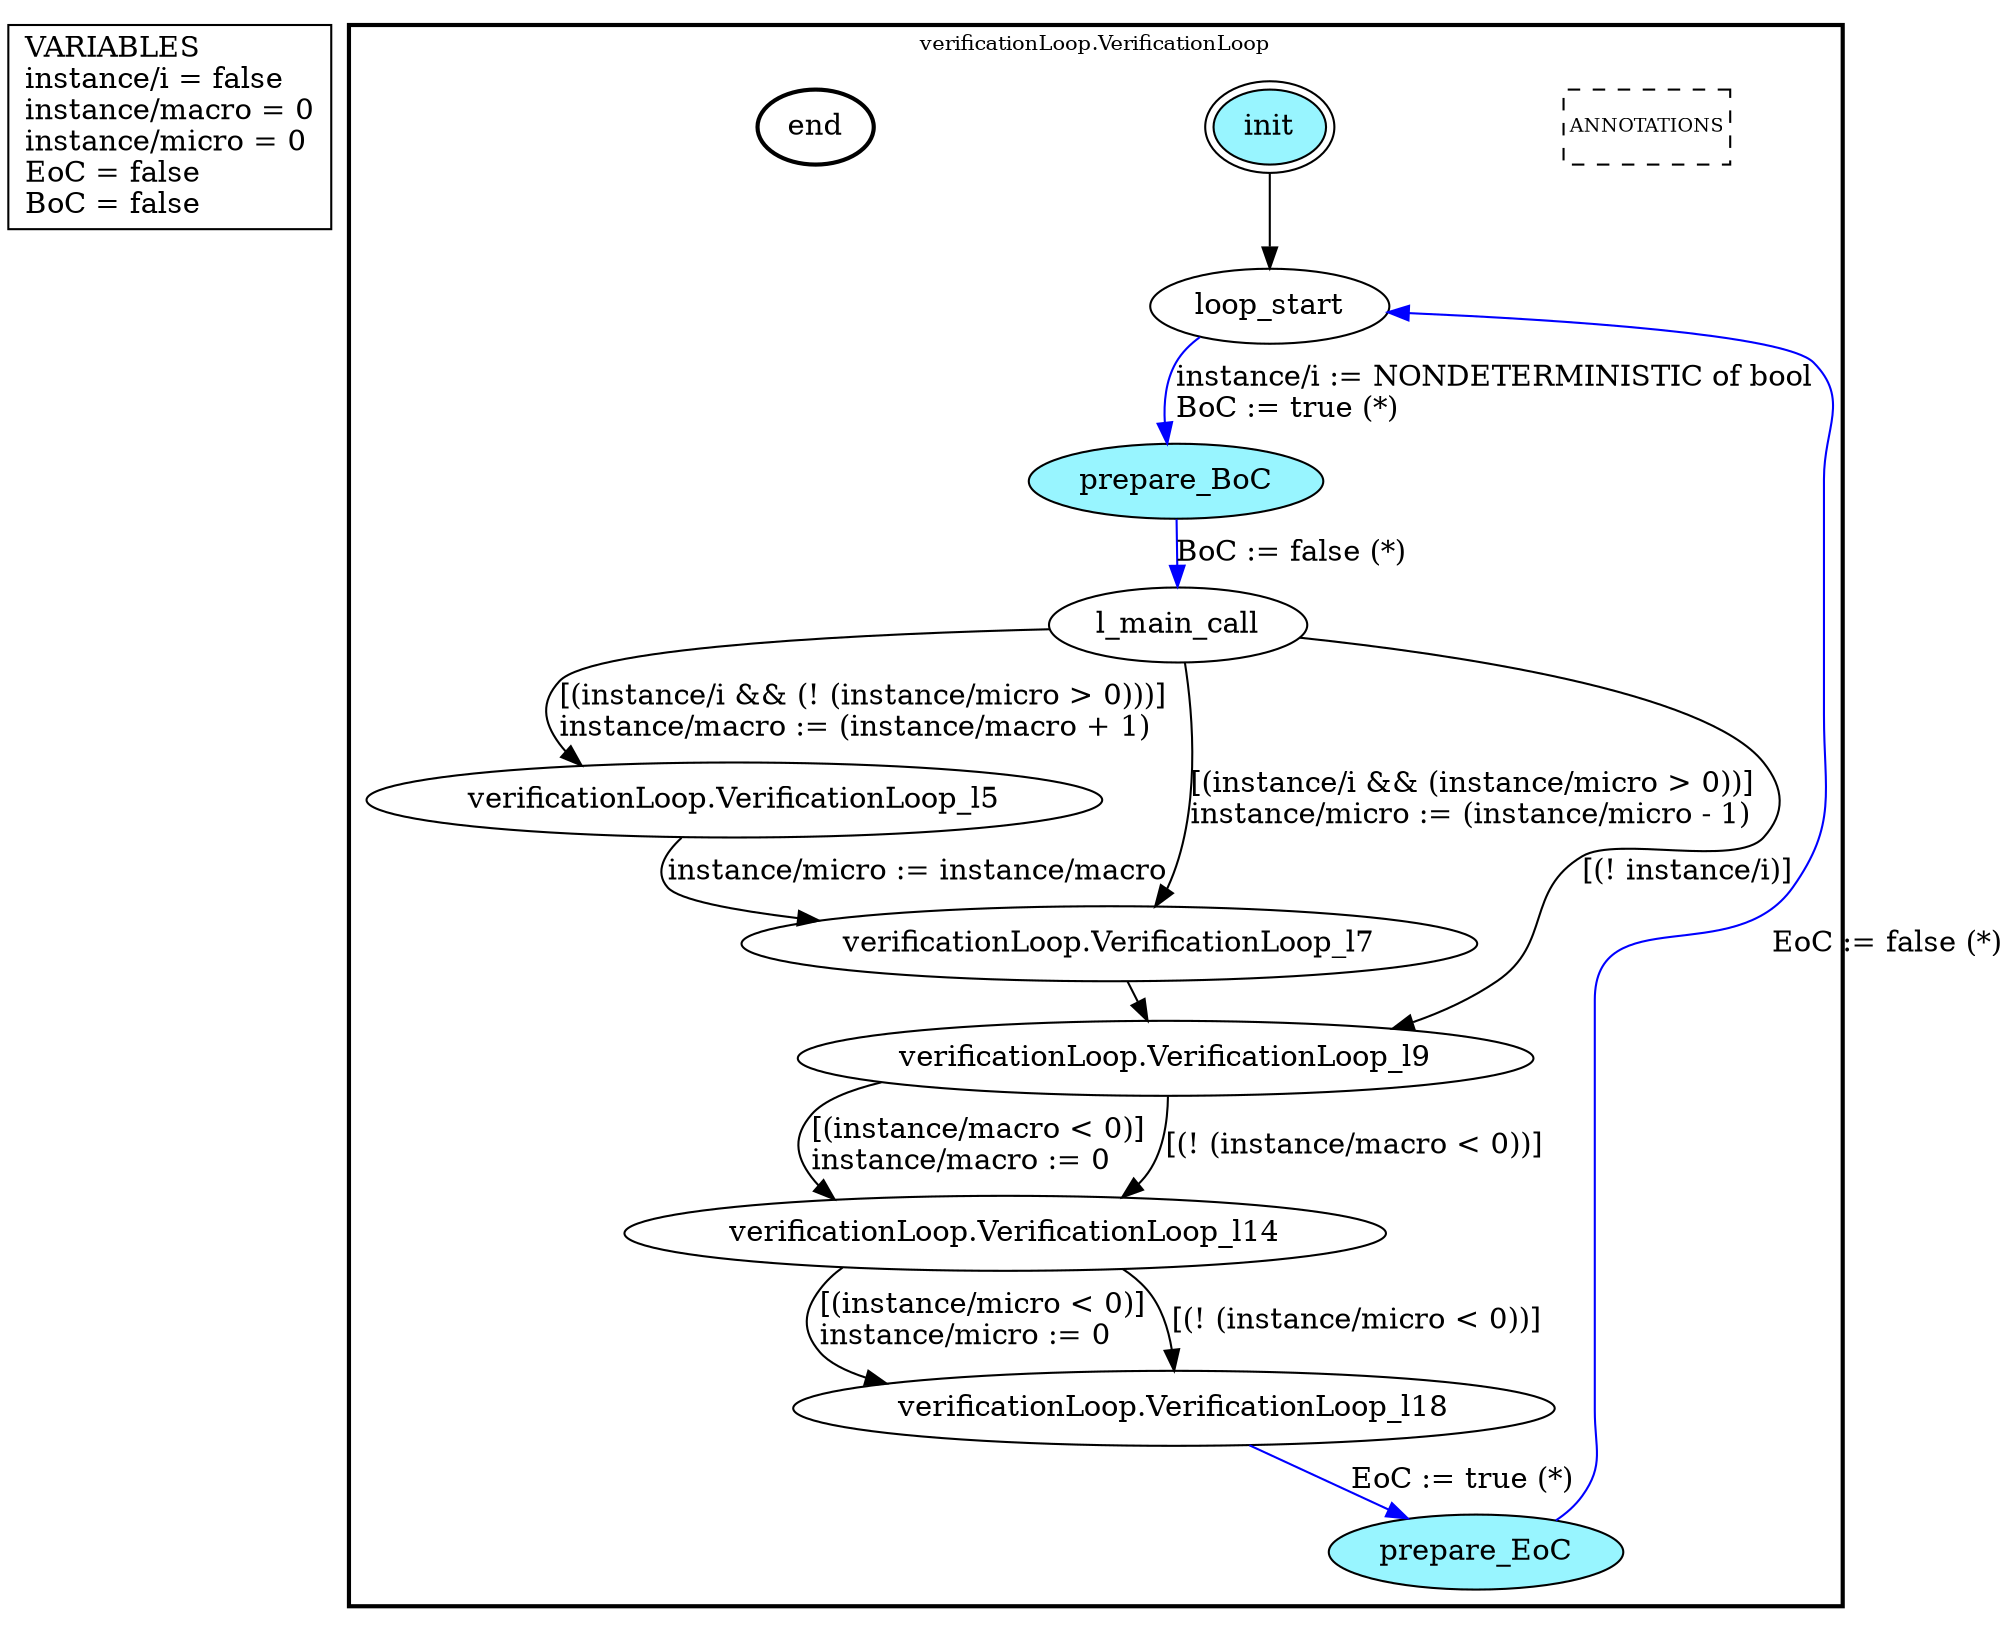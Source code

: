 digraph G {
	vars_declaration_pseudonode_network [
		label="VARIABLES\linstance/i = false\linstance/macro = 0\linstance/micro = 0\lEoC = false\lBoC = false\l",
		fillcolor="lightgray", shape="rectangle"];
	subgraph clusterverificationLoop_VerificationLoop {
		node [style="filled"];
		style=bold;
		color="black";
		fontsize=10;
		ranksep=0.4;
		
		label="verificationLoop.VerificationLoop";
		
		annotations_pseudonode_verificationLoop_VerificationLoop [
			label="ANNOTATIONS",
			fontsize=9, margin="0.04,0.04", fillcolor="white", shape="rectangle", style="dashed"];
		
		init_verificationLoop_VerificationLoop [label="init", color="black", fillcolor="cadetblue1", peripheries=2, shape="ellipse"];
		end_verificationLoop_VerificationLoop [label="end", color="black", fillcolor="cadetblue1", style=bold, shape="ellipse"];
		loop_start_verificationLoop_VerificationLoop [label="loop_start", color="black", fillcolor="white", shape="ellipse"];
		prepare_BoC_verificationLoop_VerificationLoop [label="prepare_BoC", color="black", fillcolor="cadetblue1", shape="ellipse"];
		l_main_call_verificationLoop_VerificationLoop [label="l_main_call", color="black", fillcolor="white", shape="ellipse"];
		prepare_EoC_verificationLoop_VerificationLoop [label="prepare_EoC", color="black", fillcolor="cadetblue1", shape="ellipse"];
		verificationLoop_VerificationLoop_l5_verificationLoop_VerificationLoop [label="verificationLoop.VerificationLoop_l5", color="black", fillcolor="white", shape="ellipse"];
		verificationLoop_VerificationLoop_l7_verificationLoop_VerificationLoop [label="verificationLoop.VerificationLoop_l7", color="black", fillcolor="white", shape="ellipse"];
		verificationLoop_VerificationLoop_l9_verificationLoop_VerificationLoop [label="verificationLoop.VerificationLoop_l9", color="black", fillcolor="white", shape="ellipse"];
		verificationLoop_VerificationLoop_l14_verificationLoop_VerificationLoop [label="verificationLoop.VerificationLoop_l14", color="black", fillcolor="white", shape="ellipse"];
		verificationLoop_VerificationLoop_l18_verificationLoop_VerificationLoop [label="verificationLoop.VerificationLoop_l18", color="black", fillcolor="white", shape="ellipse"];
		init_verificationLoop_VerificationLoop -> loop_start_verificationLoop_VerificationLoop [color="black", label=""];
		loop_start_verificationLoop_VerificationLoop -> prepare_BoC_verificationLoop_VerificationLoop [color="blue", label="instance/i := NONDETERMINISTIC of bool\lBoC := true (*)\l"];
		prepare_BoC_verificationLoop_VerificationLoop -> l_main_call_verificationLoop_VerificationLoop [color="blue", label="BoC := false (*)"];
		verificationLoop_VerificationLoop_l18_verificationLoop_VerificationLoop -> prepare_EoC_verificationLoop_VerificationLoop [color="blue", label="EoC := true (*)"];
		prepare_EoC_verificationLoop_VerificationLoop -> loop_start_verificationLoop_VerificationLoop [color="blue", label="EoC := false (*)"];
		l_main_call_verificationLoop_VerificationLoop -> verificationLoop_VerificationLoop_l7_verificationLoop_VerificationLoop [color="black", label="[(instance/i && (instance/micro > 0))]\linstance/micro := (instance/micro - 1)\l"];
		l_main_call_verificationLoop_VerificationLoop -> verificationLoop_VerificationLoop_l5_verificationLoop_VerificationLoop [color="black", label="[(instance/i && (! (instance/micro > 0)))]\linstance/macro := (instance/macro + 1)\l"];
		verificationLoop_VerificationLoop_l5_verificationLoop_VerificationLoop -> verificationLoop_VerificationLoop_l7_verificationLoop_VerificationLoop [color="black", label="instance/micro := instance/macro"];
		l_main_call_verificationLoop_VerificationLoop -> verificationLoop_VerificationLoop_l9_verificationLoop_VerificationLoop [color="black", label="[(! instance/i)]"];
		verificationLoop_VerificationLoop_l7_verificationLoop_VerificationLoop -> verificationLoop_VerificationLoop_l9_verificationLoop_VerificationLoop [color="black", label=""];
		verificationLoop_VerificationLoop_l9_verificationLoop_VerificationLoop -> verificationLoop_VerificationLoop_l14_verificationLoop_VerificationLoop [color="black", label="[(instance/macro < 0)]\linstance/macro := 0\l"];
		verificationLoop_VerificationLoop_l9_verificationLoop_VerificationLoop -> verificationLoop_VerificationLoop_l14_verificationLoop_VerificationLoop [color="black", label="[(! (instance/macro < 0))]"];
		verificationLoop_VerificationLoop_l14_verificationLoop_VerificationLoop -> verificationLoop_VerificationLoop_l18_verificationLoop_VerificationLoop [color="black", label="[(instance/micro < 0)]\linstance/micro := 0\l"];
		verificationLoop_VerificationLoop_l14_verificationLoop_VerificationLoop -> verificationLoop_VerificationLoop_l18_verificationLoop_VerificationLoop [color="black", label="[(! (instance/micro < 0))]"];
	}
}

